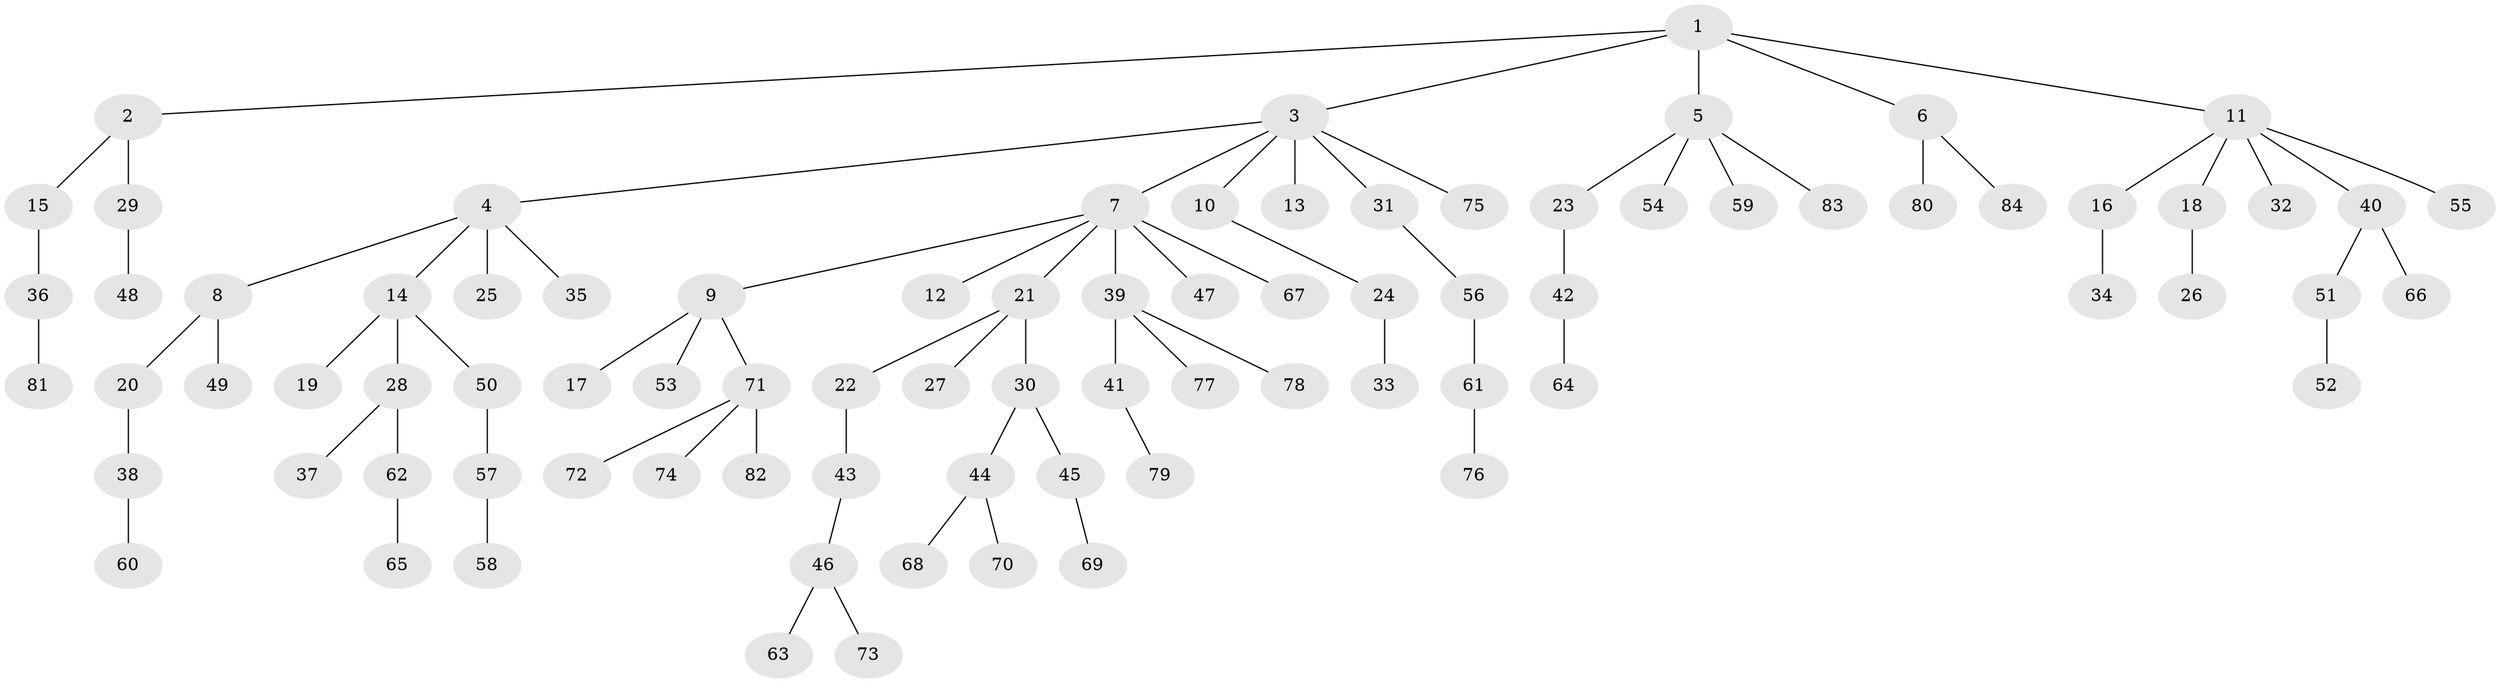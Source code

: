 // Generated by graph-tools (version 1.1) at 2025/52/03/09/25 04:52:38]
// undirected, 84 vertices, 83 edges
graph export_dot {
graph [start="1"]
  node [color=gray90,style=filled];
  1;
  2;
  3;
  4;
  5;
  6;
  7;
  8;
  9;
  10;
  11;
  12;
  13;
  14;
  15;
  16;
  17;
  18;
  19;
  20;
  21;
  22;
  23;
  24;
  25;
  26;
  27;
  28;
  29;
  30;
  31;
  32;
  33;
  34;
  35;
  36;
  37;
  38;
  39;
  40;
  41;
  42;
  43;
  44;
  45;
  46;
  47;
  48;
  49;
  50;
  51;
  52;
  53;
  54;
  55;
  56;
  57;
  58;
  59;
  60;
  61;
  62;
  63;
  64;
  65;
  66;
  67;
  68;
  69;
  70;
  71;
  72;
  73;
  74;
  75;
  76;
  77;
  78;
  79;
  80;
  81;
  82;
  83;
  84;
  1 -- 2;
  1 -- 3;
  1 -- 5;
  1 -- 6;
  1 -- 11;
  2 -- 15;
  2 -- 29;
  3 -- 4;
  3 -- 7;
  3 -- 10;
  3 -- 13;
  3 -- 31;
  3 -- 75;
  4 -- 8;
  4 -- 14;
  4 -- 25;
  4 -- 35;
  5 -- 23;
  5 -- 54;
  5 -- 59;
  5 -- 83;
  6 -- 80;
  6 -- 84;
  7 -- 9;
  7 -- 12;
  7 -- 21;
  7 -- 39;
  7 -- 47;
  7 -- 67;
  8 -- 20;
  8 -- 49;
  9 -- 17;
  9 -- 53;
  9 -- 71;
  10 -- 24;
  11 -- 16;
  11 -- 18;
  11 -- 32;
  11 -- 40;
  11 -- 55;
  14 -- 19;
  14 -- 28;
  14 -- 50;
  15 -- 36;
  16 -- 34;
  18 -- 26;
  20 -- 38;
  21 -- 22;
  21 -- 27;
  21 -- 30;
  22 -- 43;
  23 -- 42;
  24 -- 33;
  28 -- 37;
  28 -- 62;
  29 -- 48;
  30 -- 44;
  30 -- 45;
  31 -- 56;
  36 -- 81;
  38 -- 60;
  39 -- 41;
  39 -- 77;
  39 -- 78;
  40 -- 51;
  40 -- 66;
  41 -- 79;
  42 -- 64;
  43 -- 46;
  44 -- 68;
  44 -- 70;
  45 -- 69;
  46 -- 63;
  46 -- 73;
  50 -- 57;
  51 -- 52;
  56 -- 61;
  57 -- 58;
  61 -- 76;
  62 -- 65;
  71 -- 72;
  71 -- 74;
  71 -- 82;
}

